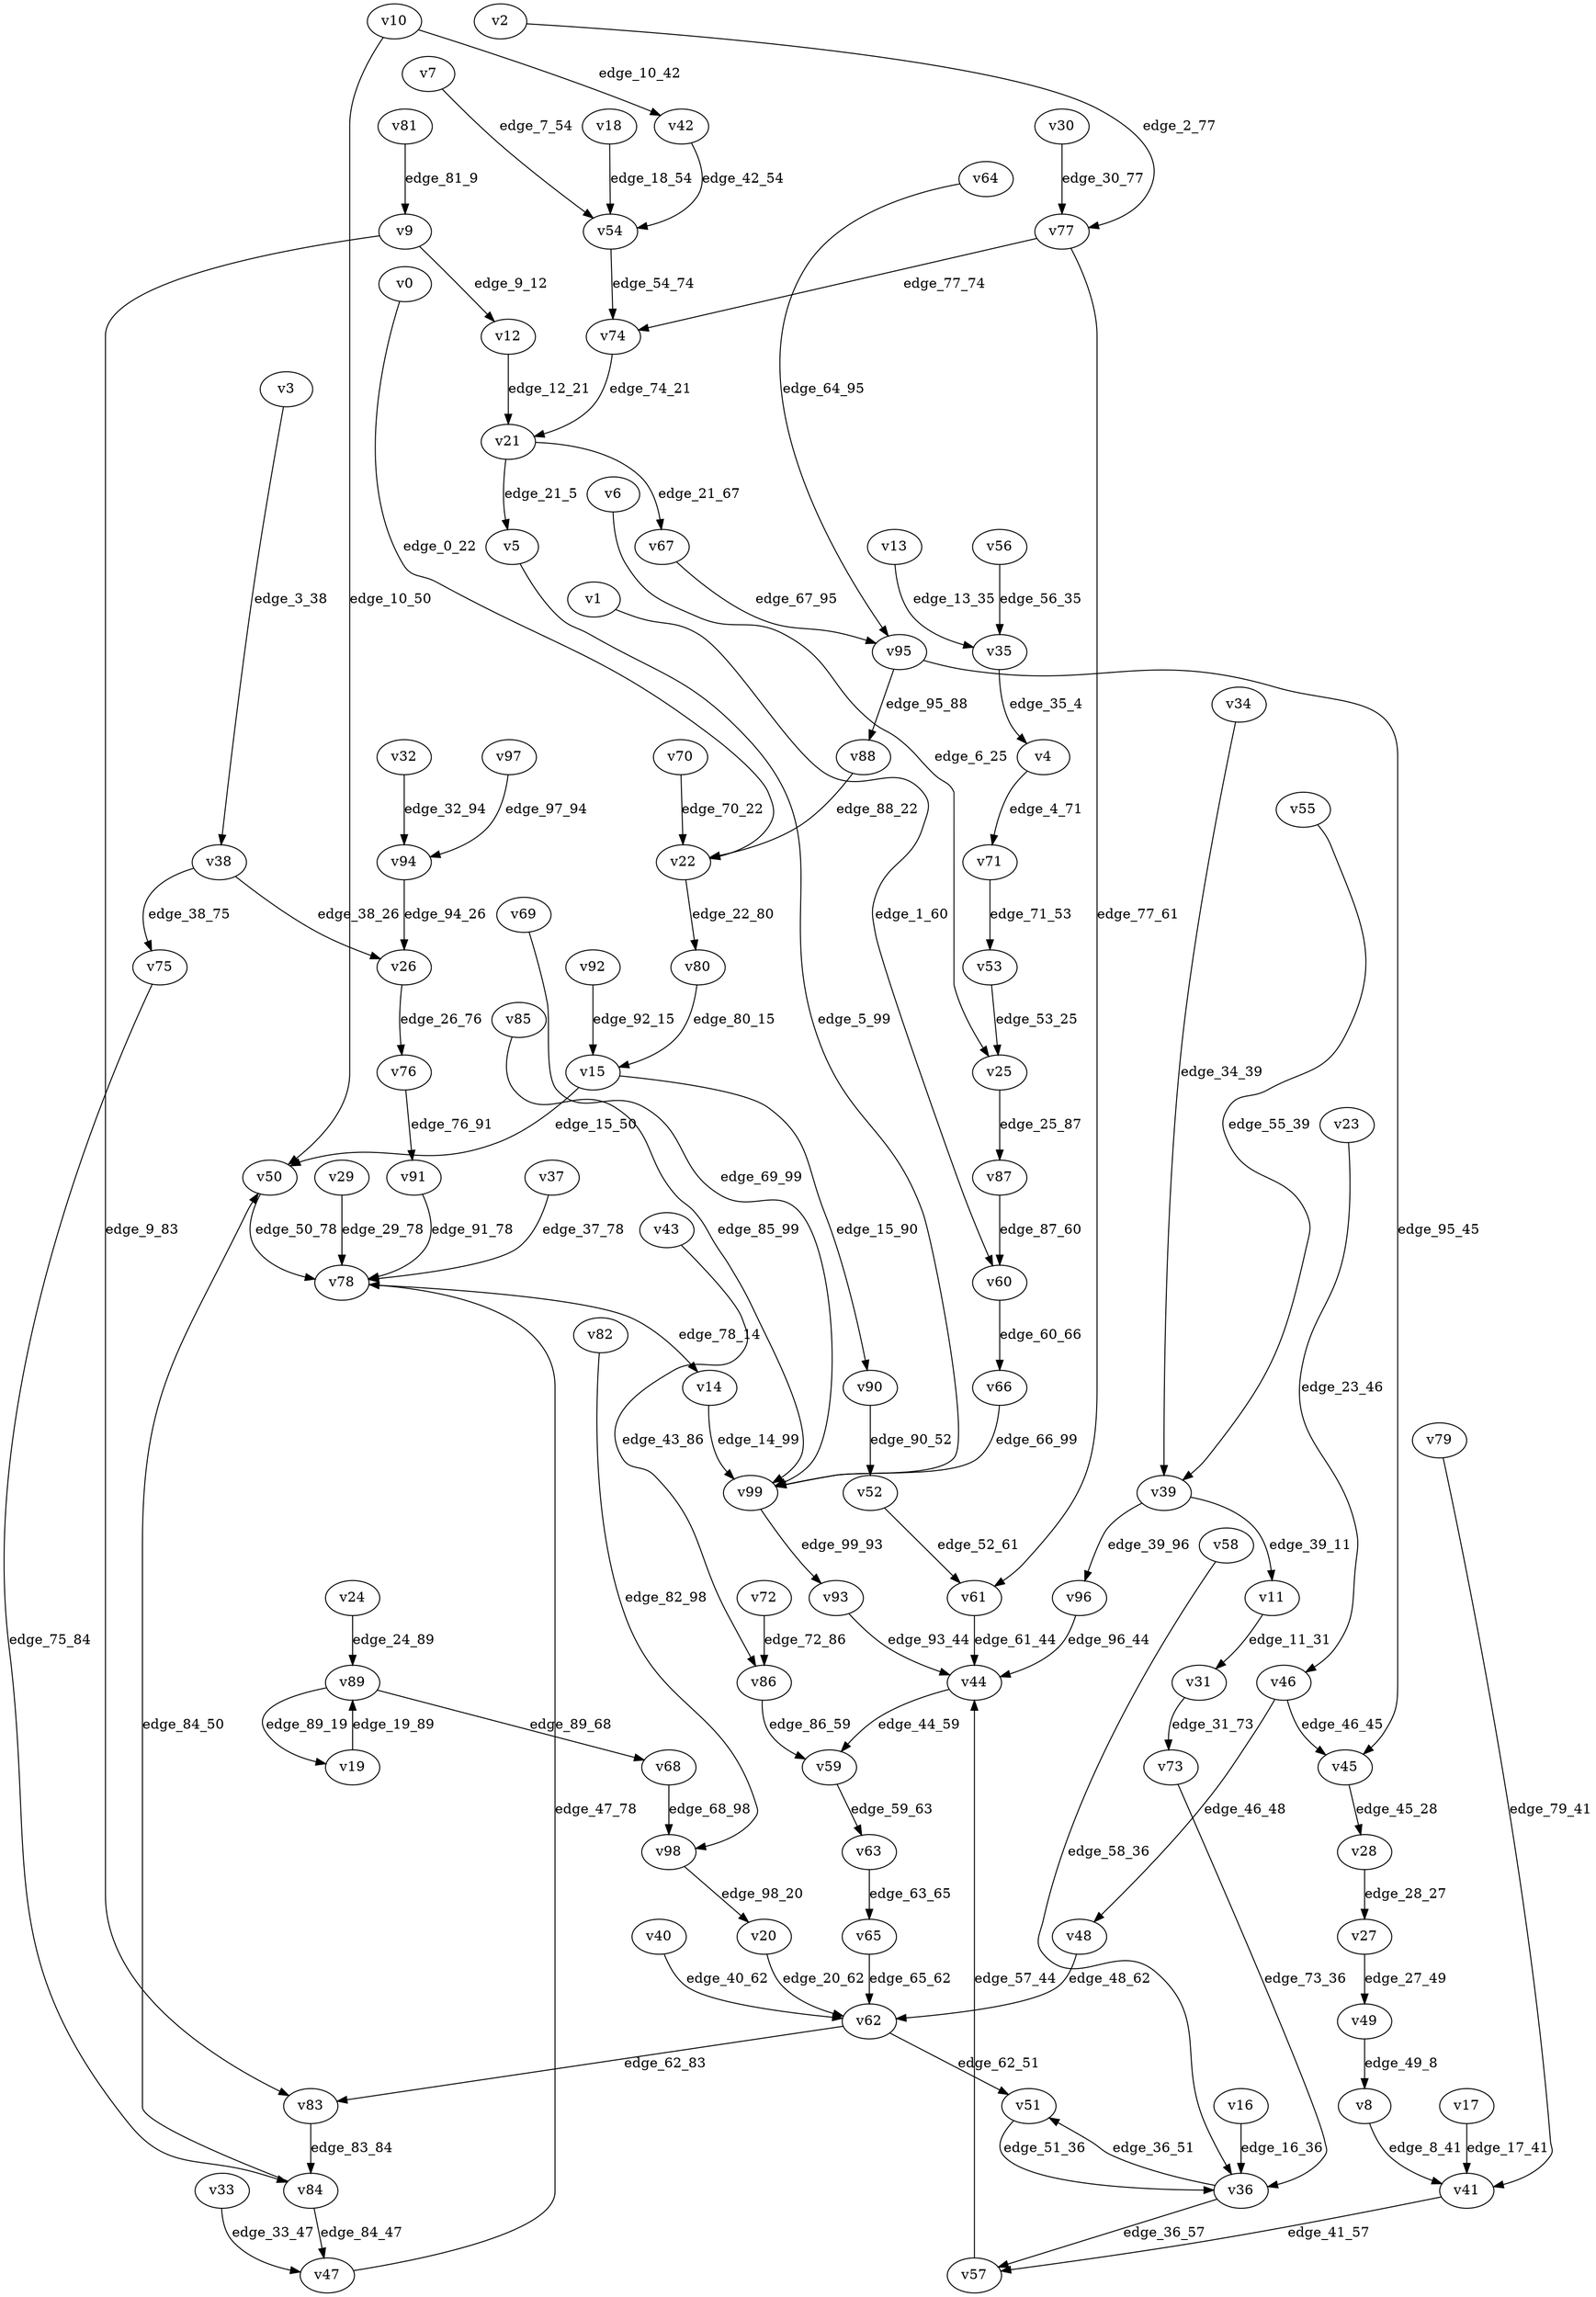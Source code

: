 digraph G {
    // Stochastic discounted game

    v0 [name="v0", player=1];
    v1 [name="v1", player=0];
    v2 [name="v2", player=1];
    v3 [name="v3", player=0];
    v4 [name="v4", player=0];
    v5 [name="v5", player=0];
    v6 [name="v6", player=1];
    v7 [name="v7", player=1];
    v8 [name="v8", player=1];
    v9 [name="v9", player=-1];
    v10 [name="v10", player=-1];
    v11 [name="v11", player=1];
    v12 [name="v12", player=0];
    v13 [name="v13", player=1];
    v14 [name="v14", player=1];
    v15 [name="v15", player=-1];
    v16 [name="v16", player=0];
    v17 [name="v17", player=0];
    v18 [name="v18", player=1];
    v19 [name="v19", player=0];
    v20 [name="v20", player=0];
    v21 [name="v21", player=-1];
    v22 [name="v22", player=-1];
    v23 [name="v23", player=1];
    v24 [name="v24", player=0];
    v25 [name="v25", player=-1];
    v26 [name="v26", player=0];
    v27 [name="v27", player=1];
    v28 [name="v28", player=-1];
    v29 [name="v29", player=0];
    v30 [name="v30", player=1];
    v31 [name="v31", player=-1];
    v32 [name="v32", player=1];
    v33 [name="v33", player=-1];
    v34 [name="v34", player=1];
    v35 [name="v35", player=-1];
    v36 [name="v36", player=-1];
    v37 [name="v37", player=1];
    v38 [name="v38", player=-1];
    v39 [name="v39", player=-1];
    v40 [name="v40", player=0];
    v41 [name="v41", player=-1];
    v42 [name="v42", player=1];
    v43 [name="v43", player=0];
    v44 [name="v44", player=-1];
    v45 [name="v45", player=1];
    v46 [name="v46", player=-1];
    v47 [name="v47", player=0];
    v48 [name="v48", player=1];
    v49 [name="v49", player=-1];
    v50 [name="v50", player=0];
    v51 [name="v51", player=1];
    v52 [name="v52", player=-1];
    v53 [name="v53", player=1];
    v54 [name="v54", player=-1];
    v55 [name="v55", player=1];
    v56 [name="v56", player=1];
    v57 [name="v57", player=1];
    v58 [name="v58", player=1];
    v59 [name="v59", player=0];
    v60 [name="v60", player=-1];
    v61 [name="v61", player=1];
    v62 [name="v62", player=-1];
    v63 [name="v63", player=-1];
    v64 [name="v64", player=1];
    v65 [name="v65", player=1];
    v66 [name="v66", player=0];
    v67 [name="v67", player=0];
    v68 [name="v68", player=0];
    v69 [name="v69", player=1];
    v70 [name="v70", player=1];
    v71 [name="v71", player=-1];
    v72 [name="v72", player=0];
    v73 [name="v73", player=0];
    v74 [name="v74", player=1];
    v75 [name="v75", player=0];
    v76 [name="v76", player=-1];
    v77 [name="v77", player=-1];
    v78 [name="v78", player=-1];
    v79 [name="v79", player=0];
    v80 [name="v80", player=0];
    v81 [name="v81", player=0];
    v82 [name="v82", player=1];
    v83 [name="v83", player=1];
    v84 [name="v84", player=-1];
    v85 [name="v85", player=0];
    v86 [name="v86", player=-1];
    v87 [name="v87", player=1];
    v88 [name="v88", player=0];
    v89 [name="v89", player=-1];
    v90 [name="v90", player=0];
    v91 [name="v91", player=0];
    v92 [name="v92", player=0];
    v93 [name="v93", player=0];
    v94 [name="v94", player=-1];
    v95 [name="v95", player=-1];
    v96 [name="v96", player=0];
    v97 [name="v97", player=1];
    v98 [name="v98", player=-1];
    v99 [name="v99", player=-1];

    v0 -> v22 [label="edge_0_22", weight=-1.058498, discount=0.389418];
    v1 -> v60 [label="edge_1_60", weight=-0.503509, discount=0.459655];
    v2 -> v77 [label="edge_2_77", weight=-7.908198, discount=0.761666];
    v3 -> v38 [label="edge_3_38", weight=-2.994554, discount=0.147512];
    v4 -> v71 [label="edge_4_71", weight=-4.214642, discount=0.372717];
    v5 -> v99 [label="edge_5_99", weight=-5.501454, discount=0.662919];
    v6 -> v25 [label="edge_6_25", weight=-7.729181, discount=0.785335];
    v7 -> v54 [label="edge_7_54", weight=-2.126066, discount=0.535538];
    v8 -> v41 [label="edge_8_41", weight=-2.599786, discount=0.228397];
    v9 -> v83 [label="edge_9_83", probability=0.465569];
    v9 -> v12 [label="edge_9_12", probability=0.534431];
    v10 -> v42 [label="edge_10_42", probability=0.334110];
    v10 -> v50 [label="edge_10_50", probability=0.665890];
    v11 -> v31 [label="edge_11_31", weight=1.959783, discount=0.886597];
    v12 -> v21 [label="edge_12_21", weight=8.636502, discount=0.316951];
    v13 -> v35 [label="edge_13_35", weight=7.901296, discount=0.841475];
    v14 -> v99 [label="edge_14_99", weight=1.944991, discount=0.462788];
    v15 -> v90 [label="edge_15_90", probability=0.591176];
    v15 -> v50 [label="edge_15_50", probability=0.408824];
    v16 -> v36 [label="edge_16_36", weight=6.750097, discount=0.465183];
    v17 -> v41 [label="edge_17_41", weight=2.676531, discount=0.606107];
    v18 -> v54 [label="edge_18_54", weight=1.880616, discount=0.259571];
    v19 -> v89 [label="edge_19_89", weight=2.141530, discount=0.899799];
    v20 -> v62 [label="edge_20_62", weight=8.875215, discount=0.629650];
    v21 -> v67 [label="edge_21_67", probability=0.553365];
    v21 -> v5 [label="edge_21_5", probability=0.446635];
    v22 -> v80 [label="edge_22_80", probability=1.000000];
    v23 -> v46 [label="edge_23_46", weight=-5.386424, discount=0.146032];
    v24 -> v89 [label="edge_24_89", weight=5.541019, discount=0.277122];
    v25 -> v87 [label="edge_25_87", probability=1.000000];
    v26 -> v76 [label="edge_26_76", weight=9.490905, discount=0.874850];
    v27 -> v49 [label="edge_27_49", weight=7.712246, discount=0.698784];
    v28 -> v27 [label="edge_28_27", probability=1.000000];
    v29 -> v78 [label="edge_29_78", weight=9.895151, discount=0.537122];
    v30 -> v77 [label="edge_30_77", weight=8.473477, discount=0.189043];
    v31 -> v73 [label="edge_31_73", probability=1.000000];
    v32 -> v94 [label="edge_32_94", weight=4.011488, discount=0.219134];
    v33 -> v47 [label="edge_33_47", probability=1.000000];
    v34 -> v39 [label="edge_34_39", weight=-3.632002, discount=0.197172];
    v35 -> v4 [label="edge_35_4", probability=1.000000];
    v36 -> v51 [label="edge_36_51", probability=0.372885];
    v36 -> v57 [label="edge_36_57", probability=0.627115];
    v37 -> v78 [label="edge_37_78", weight=5.181629, discount=0.633266];
    v38 -> v26 [label="edge_38_26", probability=0.658710];
    v38 -> v75 [label="edge_38_75", probability=0.341290];
    v39 -> v96 [label="edge_39_96", probability=0.546777];
    v39 -> v11 [label="edge_39_11", probability=0.453223];
    v40 -> v62 [label="edge_40_62", weight=4.457993, discount=0.186271];
    v41 -> v57 [label="edge_41_57", probability=1.000000];
    v42 -> v54 [label="edge_42_54", weight=-3.315126, discount=0.290852];
    v43 -> v86 [label="edge_43_86", weight=-8.015758, discount=0.740980];
    v44 -> v59 [label="edge_44_59", probability=1.000000];
    v45 -> v28 [label="edge_45_28", weight=-8.574812, discount=0.791330];
    v46 -> v48 [label="edge_46_48", probability=0.631568];
    v46 -> v45 [label="edge_46_45", probability=0.368432];
    v47 -> v78 [label="edge_47_78", weight=1.159553, discount=0.185960];
    v48 -> v62 [label="edge_48_62", weight=8.415207, discount=0.539737];
    v49 -> v8 [label="edge_49_8", probability=1.000000];
    v50 -> v78 [label="edge_50_78", weight=-4.284664, discount=0.780851];
    v51 -> v36 [label="edge_51_36", weight=1.345905, discount=0.456269];
    v52 -> v61 [label="edge_52_61", probability=1.000000];
    v53 -> v25 [label="edge_53_25", weight=-8.518658, discount=0.851049];
    v54 -> v74 [label="edge_54_74", probability=1.000000];
    v55 -> v39 [label="edge_55_39", weight=-6.843403, discount=0.380018];
    v56 -> v35 [label="edge_56_35", weight=7.897624, discount=0.894604];
    v57 -> v44 [label="edge_57_44", weight=7.927747, discount=0.142668];
    v58 -> v36 [label="edge_58_36", weight=-1.784437, discount=0.159569];
    v59 -> v63 [label="edge_59_63", weight=-5.939776, discount=0.585744];
    v60 -> v66 [label="edge_60_66", probability=1.000000];
    v61 -> v44 [label="edge_61_44", weight=6.592666, discount=0.713447];
    v62 -> v83 [label="edge_62_83", probability=0.441773];
    v62 -> v51 [label="edge_62_51", probability=0.558227];
    v63 -> v65 [label="edge_63_65", probability=1.000000];
    v64 -> v95 [label="edge_64_95", weight=-4.483280, discount=0.137425];
    v65 -> v62 [label="edge_65_62", weight=7.867466, discount=0.468545];
    v66 -> v99 [label="edge_66_99", weight=-4.773090, discount=0.401858];
    v67 -> v95 [label="edge_67_95", weight=-5.604330, discount=0.412851];
    v68 -> v98 [label="edge_68_98", weight=6.692536, discount=0.721688];
    v69 -> v99 [label="edge_69_99", weight=-7.394463, discount=0.503108];
    v70 -> v22 [label="edge_70_22", weight=2.029595, discount=0.316400];
    v71 -> v53 [label="edge_71_53", probability=1.000000];
    v72 -> v86 [label="edge_72_86", weight=3.536569, discount=0.661448];
    v73 -> v36 [label="edge_73_36", weight=-3.088498, discount=0.187625];
    v74 -> v21 [label="edge_74_21", weight=4.789809, discount=0.409698];
    v75 -> v84 [label="edge_75_84", weight=-6.271688, discount=0.411577];
    v76 -> v91 [label="edge_76_91", probability=1.000000];
    v77 -> v74 [label="edge_77_74", probability=0.563147];
    v77 -> v61 [label="edge_77_61", probability=0.436853];
    v78 -> v14 [label="edge_78_14", probability=1.000000];
    v79 -> v41 [label="edge_79_41", weight=-2.099984, discount=0.663171];
    v80 -> v15 [label="edge_80_15", weight=3.464117, discount=0.868930];
    v81 -> v9 [label="edge_81_9", weight=2.519269, discount=0.657416];
    v82 -> v98 [label="edge_82_98", weight=-7.020411, discount=0.603512];
    v83 -> v84 [label="edge_83_84", weight=6.346745, discount=0.275554];
    v84 -> v47 [label="edge_84_47", probability=0.642255];
    v84 -> v50 [label="edge_84_50", probability=0.357745];
    v85 -> v99 [label="edge_85_99", weight=-7.843827, discount=0.639684];
    v86 -> v59 [label="edge_86_59", probability=1.000000];
    v87 -> v60 [label="edge_87_60", weight=5.961206, discount=0.358782];
    v88 -> v22 [label="edge_88_22", weight=1.739743, discount=0.253031];
    v89 -> v68 [label="edge_89_68", probability=0.307870];
    v89 -> v19 [label="edge_89_19", probability=0.692130];
    v90 -> v52 [label="edge_90_52", weight=2.791164, discount=0.109602];
    v91 -> v78 [label="edge_91_78", weight=-3.447140, discount=0.713064];
    v92 -> v15 [label="edge_92_15", weight=5.271480, discount=0.834712];
    v93 -> v44 [label="edge_93_44", weight=-7.578420, discount=0.145509];
    v94 -> v26 [label="edge_94_26", probability=1.000000];
    v95 -> v45 [label="edge_95_45", probability=0.604958];
    v95 -> v88 [label="edge_95_88", probability=0.395042];
    v96 -> v44 [label="edge_96_44", weight=4.200777, discount=0.791472];
    v97 -> v94 [label="edge_97_94", weight=3.708082, discount=0.758470];
    v98 -> v20 [label="edge_98_20", probability=1.000000];
    v99 -> v93 [label="edge_99_93", probability=1.000000];
}